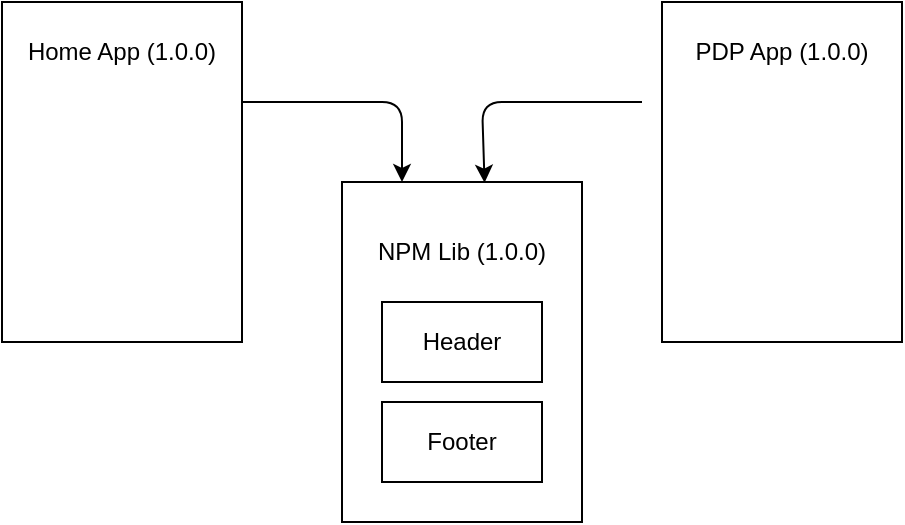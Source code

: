 <mxfile>
    <diagram id="ymmja9ckZL2JC5WrAsIF" name="NPM">
        <mxGraphModel dx="557" dy="430" grid="1" gridSize="10" guides="1" tooltips="1" connect="1" arrows="1" fold="1" page="1" pageScale="1" pageWidth="850" pageHeight="1100" math="0" shadow="0">
            <root>
                <mxCell id="0"/>
                <mxCell id="1" parent="0"/>
                <mxCell id="13" style="edgeStyle=none;html=1;entryX=0.25;entryY=0;entryDx=0;entryDy=0;entryPerimeter=0;" parent="1" target="4" edge="1">
                    <mxGeometry relative="1" as="geometry">
                        <mxPoint x="190" y="160" as="sourcePoint"/>
                        <mxPoint x="280" y="190" as="targetPoint"/>
                        <Array as="points">
                            <mxPoint x="240" y="160"/>
                            <mxPoint x="280" y="160"/>
                        </Array>
                    </mxGeometry>
                </mxCell>
                <mxCell id="2" value="" style="rounded=0;whiteSpace=wrap;html=1;" parent="1" vertex="1">
                    <mxGeometry x="80" y="110" width="120" height="170" as="geometry"/>
                </mxCell>
                <mxCell id="12" style="edgeStyle=none;html=1;entryX=0.594;entryY=0.002;entryDx=0;entryDy=0;entryPerimeter=0;" parent="1" target="4" edge="1">
                    <mxGeometry relative="1" as="geometry">
                        <mxPoint x="400" y="160" as="sourcePoint"/>
                        <Array as="points">
                            <mxPoint x="360" y="160"/>
                            <mxPoint x="320" y="160"/>
                        </Array>
                    </mxGeometry>
                </mxCell>
                <mxCell id="3" value="" style="rounded=0;whiteSpace=wrap;html=1;" parent="1" vertex="1">
                    <mxGeometry x="410" y="110" width="120" height="170" as="geometry"/>
                </mxCell>
                <mxCell id="4" value="" style="rounded=0;whiteSpace=wrap;html=1;" parent="1" vertex="1">
                    <mxGeometry x="250" y="200" width="120" height="170" as="geometry"/>
                </mxCell>
                <mxCell id="5" value="Home App (1.0.0)" style="text;strokeColor=none;align=center;fillColor=none;html=1;verticalAlign=middle;whiteSpace=wrap;rounded=0;" parent="1" vertex="1">
                    <mxGeometry x="80" y="120" width="120" height="30" as="geometry"/>
                </mxCell>
                <mxCell id="6" value="PDP App (1.0.0)" style="text;strokeColor=none;align=center;fillColor=none;html=1;verticalAlign=middle;whiteSpace=wrap;rounded=0;" parent="1" vertex="1">
                    <mxGeometry x="410" y="120" width="120" height="30" as="geometry"/>
                </mxCell>
                <mxCell id="7" value="NPM Lib (1.0.0)" style="text;strokeColor=none;align=center;fillColor=none;html=1;verticalAlign=middle;whiteSpace=wrap;rounded=0;" parent="1" vertex="1">
                    <mxGeometry x="250" y="220" width="120" height="30" as="geometry"/>
                </mxCell>
                <mxCell id="8" value="" style="rounded=0;whiteSpace=wrap;html=1;" parent="1" vertex="1">
                    <mxGeometry x="270" y="260" width="80" height="40" as="geometry"/>
                </mxCell>
                <mxCell id="9" value="" style="rounded=0;whiteSpace=wrap;html=1;" parent="1" vertex="1">
                    <mxGeometry x="270" y="310" width="80" height="40" as="geometry"/>
                </mxCell>
                <mxCell id="10" value="Header" style="text;strokeColor=none;align=center;fillColor=none;html=1;verticalAlign=middle;whiteSpace=wrap;rounded=0;" parent="1" vertex="1">
                    <mxGeometry x="250" y="265" width="120" height="30" as="geometry"/>
                </mxCell>
                <mxCell id="11" value="Footer" style="text;strokeColor=none;align=center;fillColor=none;html=1;verticalAlign=middle;whiteSpace=wrap;rounded=0;" parent="1" vertex="1">
                    <mxGeometry x="250" y="315" width="120" height="30" as="geometry"/>
                </mxCell>
            </root>
        </mxGraphModel>
    </diagram>
    <diagram id="uBN4znvPZEgIXOu547lq" name="Asset Store">
        <mxGraphModel dx="538" dy="506" grid="1" gridSize="10" guides="1" tooltips="1" connect="1" arrows="1" fold="1" page="1" pageScale="1" pageWidth="850" pageHeight="1100" math="0" shadow="0">
            <root>
                <mxCell id="0"/>
                <mxCell id="1" parent="0"/>
                <mxCell id="87V7wqEzc17D4BnFAqs0-1" style="edgeStyle=none;html=1;entryX=0.25;entryY=0;entryDx=0;entryDy=0;" parent="1" target="87V7wqEzc17D4BnFAqs0-13" edge="1">
                    <mxGeometry relative="1" as="geometry">
                        <mxPoint x="200" y="250" as="sourcePoint"/>
                        <mxPoint x="350" y="330" as="targetPoint"/>
                        <Array as="points">
                            <mxPoint x="250" y="250"/>
                            <mxPoint x="345" y="250"/>
                        </Array>
                    </mxGeometry>
                </mxCell>
                <mxCell id="87V7wqEzc17D4BnFAqs0-2" value="" style="rounded=0;whiteSpace=wrap;html=1;" parent="1" vertex="1">
                    <mxGeometry x="90" y="200" width="120" height="170" as="geometry"/>
                </mxCell>
                <mxCell id="87V7wqEzc17D4BnFAqs0-4" value="" style="rounded=0;whiteSpace=wrap;html=1;" parent="1" vertex="1">
                    <mxGeometry x="520" y="200" width="120" height="170" as="geometry"/>
                </mxCell>
                <mxCell id="87V7wqEzc17D4BnFAqs0-5" value="" style="rounded=0;whiteSpace=wrap;html=1;" parent="1" vertex="1">
                    <mxGeometry x="260" y="50" width="120" height="170" as="geometry"/>
                </mxCell>
                <mxCell id="87V7wqEzc17D4BnFAqs0-6" value="Home App (1.0.0)" style="text;strokeColor=none;align=center;fillColor=none;html=1;verticalAlign=middle;whiteSpace=wrap;rounded=0;" parent="1" vertex="1">
                    <mxGeometry x="90" y="210" width="120" height="30" as="geometry"/>
                </mxCell>
                <mxCell id="87V7wqEzc17D4BnFAqs0-14" style="edgeStyle=none;html=1;exitX=0;exitY=0.5;exitDx=0;exitDy=0;entryX=0.808;entryY=-0.028;entryDx=0;entryDy=0;entryPerimeter=0;" parent="1" source="87V7wqEzc17D4BnFAqs0-4" target="87V7wqEzc17D4BnFAqs0-13" edge="1">
                    <mxGeometry relative="1" as="geometry">
                        <mxPoint x="390" y="240" as="targetPoint"/>
                        <Array as="points">
                            <mxPoint x="410" y="285"/>
                        </Array>
                    </mxGeometry>
                </mxCell>
                <mxCell id="87V7wqEzc17D4BnFAqs0-7" value="PDP App (1.0.0)" style="text;strokeColor=none;align=center;fillColor=none;html=1;verticalAlign=middle;whiteSpace=wrap;rounded=0;" parent="1" vertex="1">
                    <mxGeometry x="520" y="210" width="120" height="30" as="geometry"/>
                </mxCell>
                <mxCell id="87V7wqEzc17D4BnFAqs0-17" style="edgeStyle=none;html=1;exitX=1;exitY=0.75;exitDx=0;exitDy=0;entryX=0.5;entryY=0;entryDx=0;entryDy=0;" parent="1" source="87V7wqEzc17D4BnFAqs0-8" target="87V7wqEzc17D4BnFAqs0-16" edge="1">
                    <mxGeometry relative="1" as="geometry">
                        <mxPoint x="450" y="130" as="targetPoint"/>
                        <Array as="points">
                            <mxPoint x="450" y="90"/>
                        </Array>
                    </mxGeometry>
                </mxCell>
                <mxCell id="87V7wqEzc17D4BnFAqs0-8" value="Header/Footer&amp;nbsp;&lt;br&gt;Project" style="text;strokeColor=none;align=center;fillColor=none;html=1;verticalAlign=middle;whiteSpace=wrap;rounded=0;" parent="1" vertex="1">
                    <mxGeometry x="260" y="65" width="120" height="30" as="geometry"/>
                </mxCell>
                <mxCell id="87V7wqEzc17D4BnFAqs0-9" value="" style="rounded=0;whiteSpace=wrap;html=1;" parent="1" vertex="1">
                    <mxGeometry x="280" y="110" width="80" height="40" as="geometry"/>
                </mxCell>
                <mxCell id="87V7wqEzc17D4BnFAqs0-10" value="" style="rounded=0;whiteSpace=wrap;html=1;" parent="1" vertex="1">
                    <mxGeometry x="280" y="160" width="80" height="40" as="geometry"/>
                </mxCell>
                <mxCell id="87V7wqEzc17D4BnFAqs0-11" value="Header" style="text;strokeColor=none;align=center;fillColor=none;html=1;verticalAlign=middle;whiteSpace=wrap;rounded=0;" parent="1" vertex="1">
                    <mxGeometry x="260" y="115" width="120" height="30" as="geometry"/>
                </mxCell>
                <mxCell id="87V7wqEzc17D4BnFAqs0-12" value="Footer" style="text;strokeColor=none;align=center;fillColor=none;html=1;verticalAlign=middle;whiteSpace=wrap;rounded=0;" parent="1" vertex="1">
                    <mxGeometry x="260" y="165" width="120" height="30" as="geometry"/>
                </mxCell>
                <mxCell id="87V7wqEzc17D4BnFAqs0-18" style="edgeStyle=none;html=1;" parent="1" edge="1">
                    <mxGeometry relative="1" as="geometry">
                        <mxPoint x="430" y="200" as="targetPoint"/>
                        <mxPoint x="370" y="340" as="sourcePoint"/>
                        <Array as="points">
                            <mxPoint x="370" y="320"/>
                            <mxPoint x="370" y="250"/>
                            <mxPoint x="430" y="250"/>
                        </Array>
                    </mxGeometry>
                </mxCell>
                <mxCell id="87V7wqEzc17D4BnFAqs0-13" value="Shim Library" style="rounded=0;whiteSpace=wrap;html=1;" parent="1" vertex="1">
                    <mxGeometry x="315" y="340" width="120" height="60" as="geometry"/>
                </mxCell>
                <mxCell id="87V7wqEzc17D4BnFAqs0-16" value="S3 Artifacts" style="rounded=0;whiteSpace=wrap;html=1;" parent="1" vertex="1">
                    <mxGeometry x="390" y="135" width="120" height="60" as="geometry"/>
                </mxCell>
            </root>
        </mxGraphModel>
    </diagram>
    <diagram id="rV-rswbbH2CDzzyXmPbc" name="Module Federation">
        <mxGraphModel dx="557" dy="430" grid="1" gridSize="10" guides="1" tooltips="1" connect="1" arrows="1" fold="1" page="1" pageScale="1" pageWidth="850" pageHeight="1100" math="0" shadow="0">
            <root>
                <mxCell id="0"/>
                <mxCell id="1" parent="0"/>
                <mxCell id="tskHJdiZUZjQN_DtnJVr-5" value="" style="rounded=0;whiteSpace=wrap;html=1;" parent="1" vertex="1">
                    <mxGeometry x="180" y="230" width="120" height="60" as="geometry"/>
                </mxCell>
                <mxCell id="QALUYtrac9GIbpnOkp8y-1" value="" style="rounded=0;whiteSpace=wrap;html=1;" parent="1" vertex="1">
                    <mxGeometry x="180" y="190" width="120" height="170" as="geometry"/>
                </mxCell>
                <mxCell id="QALUYtrac9GIbpnOkp8y-2" value="Home App (1.0.0)" style="text;strokeColor=none;align=center;fillColor=none;html=1;verticalAlign=middle;whiteSpace=wrap;rounded=0;" parent="1" vertex="1">
                    <mxGeometry x="180" y="200" width="120" height="30" as="geometry"/>
                </mxCell>
                <mxCell id="tskHJdiZUZjQN_DtnJVr-3" style="edgeStyle=none;html=1;exitX=0;exitY=0.25;exitDx=0;exitDy=0;" parent="1" source="kU3SdZnwN6XFR7d5TvN3-1" target="tskHJdiZUZjQN_DtnJVr-1" edge="1">
                    <mxGeometry relative="1" as="geometry"/>
                </mxCell>
                <mxCell id="tskHJdiZUZjQN_DtnJVr-4" style="edgeStyle=none;html=1;exitX=0;exitY=0.75;exitDx=0;exitDy=0;" parent="1" source="kU3SdZnwN6XFR7d5TvN3-1" target="tskHJdiZUZjQN_DtnJVr-2" edge="1">
                    <mxGeometry relative="1" as="geometry"/>
                </mxCell>
                <mxCell id="kU3SdZnwN6XFR7d5TvN3-1" value="" style="rounded=0;whiteSpace=wrap;html=1;" parent="1" vertex="1">
                    <mxGeometry x="450" y="190" width="120" height="170" as="geometry"/>
                </mxCell>
                <mxCell id="kU3SdZnwN6XFR7d5TvN3-2" value="PDP App (1.0.0)" style="text;strokeColor=none;align=center;fillColor=none;html=1;verticalAlign=middle;whiteSpace=wrap;rounded=0;" parent="1" vertex="1">
                    <mxGeometry x="450" y="200" width="120" height="30" as="geometry"/>
                </mxCell>
                <mxCell id="tskHJdiZUZjQN_DtnJVr-1" value="Header" style="text;strokeColor=none;align=center;fillColor=none;html=1;verticalAlign=middle;whiteSpace=wrap;rounded=0;" parent="1" vertex="1">
                    <mxGeometry x="180" y="250" width="120" height="30" as="geometry"/>
                </mxCell>
                <mxCell id="tskHJdiZUZjQN_DtnJVr-2" value="Footer" style="text;strokeColor=none;align=center;fillColor=none;html=1;verticalAlign=middle;whiteSpace=wrap;rounded=0;" parent="1" vertex="1">
                    <mxGeometry x="180" y="290" width="120" height="30" as="geometry"/>
                </mxCell>
            </root>
        </mxGraphModel>
    </diagram>
    <diagram id="zoiQPyN7ZDAagpXRh6eM" name="Sharing Function">
        <mxGraphModel dx="508" dy="478" grid="1" gridSize="10" guides="1" tooltips="1" connect="1" arrows="1" fold="1" page="1" pageScale="1" pageWidth="850" pageHeight="1100" math="0" shadow="0">
            <root>
                <mxCell id="0"/>
                <mxCell id="1" parent="0"/>
                <mxCell id="acU8vS2w4W9gSyBh2vJH-8" value="" style="edgeStyle=none;html=1;" parent="1" source="acU8vS2w4W9gSyBh2vJH-1" target="acU8vS2w4W9gSyBh2vJH-5" edge="1">
                    <mxGeometry relative="1" as="geometry"/>
                </mxCell>
                <mxCell id="acU8vS2w4W9gSyBh2vJH-1" value="" style="rounded=0;whiteSpace=wrap;html=1;" parent="1" vertex="1">
                    <mxGeometry x="30" y="40" width="120" height="40" as="geometry"/>
                </mxCell>
                <mxCell id="acU8vS2w4W9gSyBh2vJH-2" value="Home" style="text;strokeColor=none;align=center;fillColor=none;html=1;verticalAlign=middle;whiteSpace=wrap;rounded=0;" parent="1" vertex="1">
                    <mxGeometry x="60" y="45" width="60" height="30" as="geometry"/>
                </mxCell>
                <mxCell id="acU8vS2w4W9gSyBh2vJH-9" style="edgeStyle=none;html=1;exitX=1;exitY=0.5;exitDx=0;exitDy=0;entryX=0;entryY=0.5;entryDx=0;entryDy=0;" parent="1" source="acU8vS2w4W9gSyBh2vJH-4" target="acU8vS2w4W9gSyBh2vJH-7" edge="1">
                    <mxGeometry relative="1" as="geometry"/>
                </mxCell>
                <mxCell id="acU8vS2w4W9gSyBh2vJH-4" value="" style="rounded=0;whiteSpace=wrap;html=1;" parent="1" vertex="1">
                    <mxGeometry x="170" y="40" width="120" height="40" as="geometry"/>
                </mxCell>
                <mxCell id="acU8vS2w4W9gSyBh2vJH-5" value="SRC" style="text;strokeColor=none;align=center;fillColor=none;html=1;verticalAlign=middle;whiteSpace=wrap;rounded=0;" parent="1" vertex="1">
                    <mxGeometry x="200" y="45" width="60" height="30" as="geometry"/>
                </mxCell>
                <mxCell id="acU8vS2w4W9gSyBh2vJH-6" value="SRC" style="text;strokeColor=none;align=center;fillColor=none;html=1;verticalAlign=middle;whiteSpace=wrap;rounded=0;" parent="1" vertex="1">
                    <mxGeometry x="335" y="45" width="60" height="30" as="geometry"/>
                </mxCell>
                <mxCell id="acU8vS2w4W9gSyBh2vJH-14" style="edgeStyle=none;html=1;exitX=1;exitY=0.5;exitDx=0;exitDy=0;" parent="1" source="acU8vS2w4W9gSyBh2vJH-7" target="acU8vS2w4W9gSyBh2vJH-10" edge="1">
                    <mxGeometry relative="1" as="geometry"/>
                </mxCell>
                <mxCell id="acU8vS2w4W9gSyBh2vJH-7" value="product.js" style="rounded=0;whiteSpace=wrap;html=1;" parent="1" vertex="1">
                    <mxGeometry x="305" y="40" width="120" height="40" as="geometry"/>
                </mxCell>
                <mxCell id="acU8vS2w4W9gSyBh2vJH-10" value="" style="rounded=0;whiteSpace=wrap;html=1;" parent="1" vertex="1">
                    <mxGeometry x="570" y="40" width="120" height="160" as="geometry"/>
                </mxCell>
                <mxCell id="acU8vS2w4W9gSyBh2vJH-11" value="APP" style="text;strokeColor=none;align=center;fillColor=none;html=1;verticalAlign=middle;whiteSpace=wrap;rounded=0;" parent="1" vertex="1">
                    <mxGeometry x="600" y="50" width="60" height="30" as="geometry"/>
                </mxCell>
                <mxCell id="acU8vS2w4W9gSyBh2vJH-15" style="edgeStyle=none;html=1;exitX=1;exitY=0.5;exitDx=0;exitDy=0;" parent="1" source="acU8vS2w4W9gSyBh2vJH-13" target="acU8vS2w4W9gSyBh2vJH-10" edge="1">
                    <mxGeometry relative="1" as="geometry"/>
                </mxCell>
                <mxCell id="acU8vS2w4W9gSyBh2vJH-13" value="Home Content.jsx" style="rounded=0;whiteSpace=wrap;html=1;" parent="1" vertex="1">
                    <mxGeometry x="305" y="115" width="120" height="40" as="geometry"/>
                </mxCell>
            </root>
        </mxGraphModel>
    </diagram>
</mxfile>